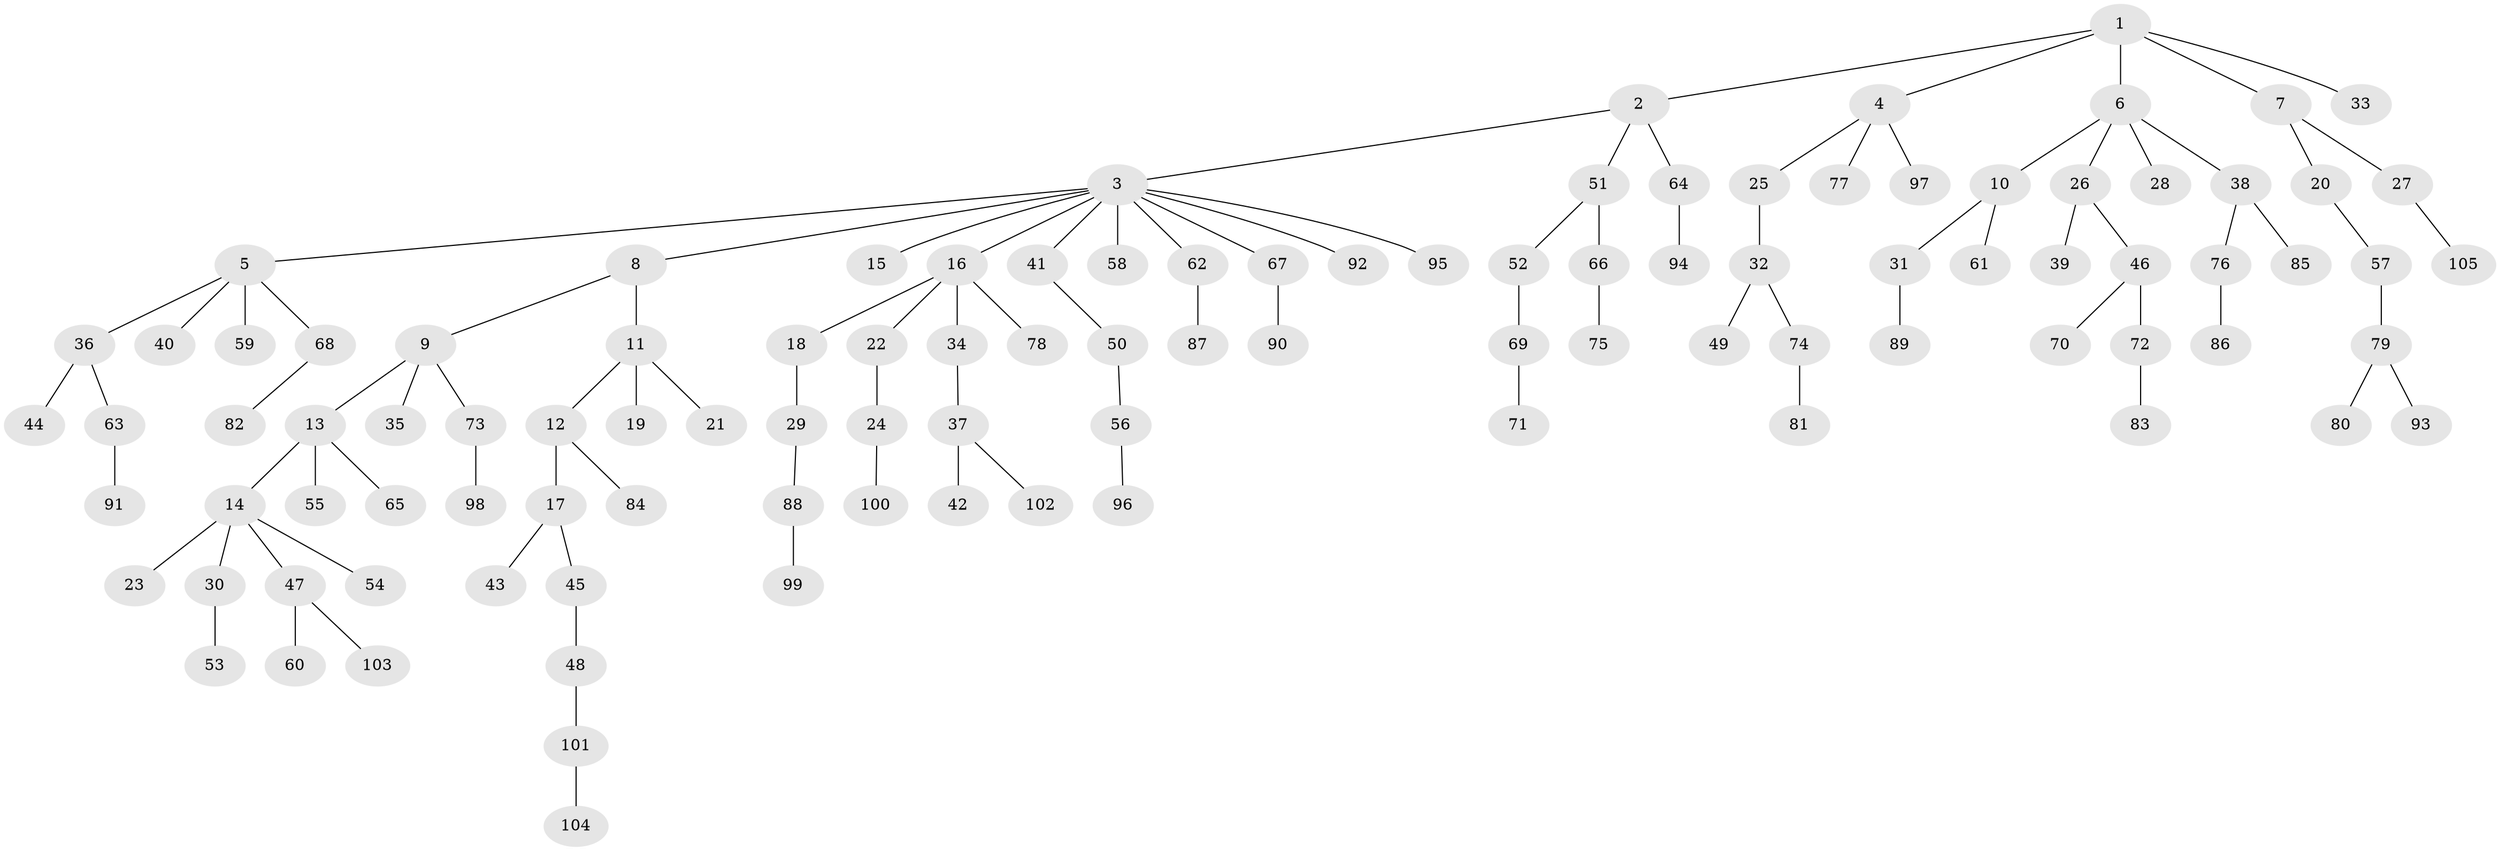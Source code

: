 // Generated by graph-tools (version 1.1) at 2025/15/03/09/25 04:15:29]
// undirected, 105 vertices, 104 edges
graph export_dot {
graph [start="1"]
  node [color=gray90,style=filled];
  1;
  2;
  3;
  4;
  5;
  6;
  7;
  8;
  9;
  10;
  11;
  12;
  13;
  14;
  15;
  16;
  17;
  18;
  19;
  20;
  21;
  22;
  23;
  24;
  25;
  26;
  27;
  28;
  29;
  30;
  31;
  32;
  33;
  34;
  35;
  36;
  37;
  38;
  39;
  40;
  41;
  42;
  43;
  44;
  45;
  46;
  47;
  48;
  49;
  50;
  51;
  52;
  53;
  54;
  55;
  56;
  57;
  58;
  59;
  60;
  61;
  62;
  63;
  64;
  65;
  66;
  67;
  68;
  69;
  70;
  71;
  72;
  73;
  74;
  75;
  76;
  77;
  78;
  79;
  80;
  81;
  82;
  83;
  84;
  85;
  86;
  87;
  88;
  89;
  90;
  91;
  92;
  93;
  94;
  95;
  96;
  97;
  98;
  99;
  100;
  101;
  102;
  103;
  104;
  105;
  1 -- 2;
  1 -- 4;
  1 -- 6;
  1 -- 7;
  1 -- 33;
  2 -- 3;
  2 -- 51;
  2 -- 64;
  3 -- 5;
  3 -- 8;
  3 -- 15;
  3 -- 16;
  3 -- 41;
  3 -- 58;
  3 -- 62;
  3 -- 67;
  3 -- 92;
  3 -- 95;
  4 -- 25;
  4 -- 77;
  4 -- 97;
  5 -- 36;
  5 -- 40;
  5 -- 59;
  5 -- 68;
  6 -- 10;
  6 -- 26;
  6 -- 28;
  6 -- 38;
  7 -- 20;
  7 -- 27;
  8 -- 9;
  8 -- 11;
  9 -- 13;
  9 -- 35;
  9 -- 73;
  10 -- 31;
  10 -- 61;
  11 -- 12;
  11 -- 19;
  11 -- 21;
  12 -- 17;
  12 -- 84;
  13 -- 14;
  13 -- 55;
  13 -- 65;
  14 -- 23;
  14 -- 30;
  14 -- 47;
  14 -- 54;
  16 -- 18;
  16 -- 22;
  16 -- 34;
  16 -- 78;
  17 -- 43;
  17 -- 45;
  18 -- 29;
  20 -- 57;
  22 -- 24;
  24 -- 100;
  25 -- 32;
  26 -- 39;
  26 -- 46;
  27 -- 105;
  29 -- 88;
  30 -- 53;
  31 -- 89;
  32 -- 49;
  32 -- 74;
  34 -- 37;
  36 -- 44;
  36 -- 63;
  37 -- 42;
  37 -- 102;
  38 -- 76;
  38 -- 85;
  41 -- 50;
  45 -- 48;
  46 -- 70;
  46 -- 72;
  47 -- 60;
  47 -- 103;
  48 -- 101;
  50 -- 56;
  51 -- 52;
  51 -- 66;
  52 -- 69;
  56 -- 96;
  57 -- 79;
  62 -- 87;
  63 -- 91;
  64 -- 94;
  66 -- 75;
  67 -- 90;
  68 -- 82;
  69 -- 71;
  72 -- 83;
  73 -- 98;
  74 -- 81;
  76 -- 86;
  79 -- 80;
  79 -- 93;
  88 -- 99;
  101 -- 104;
}
